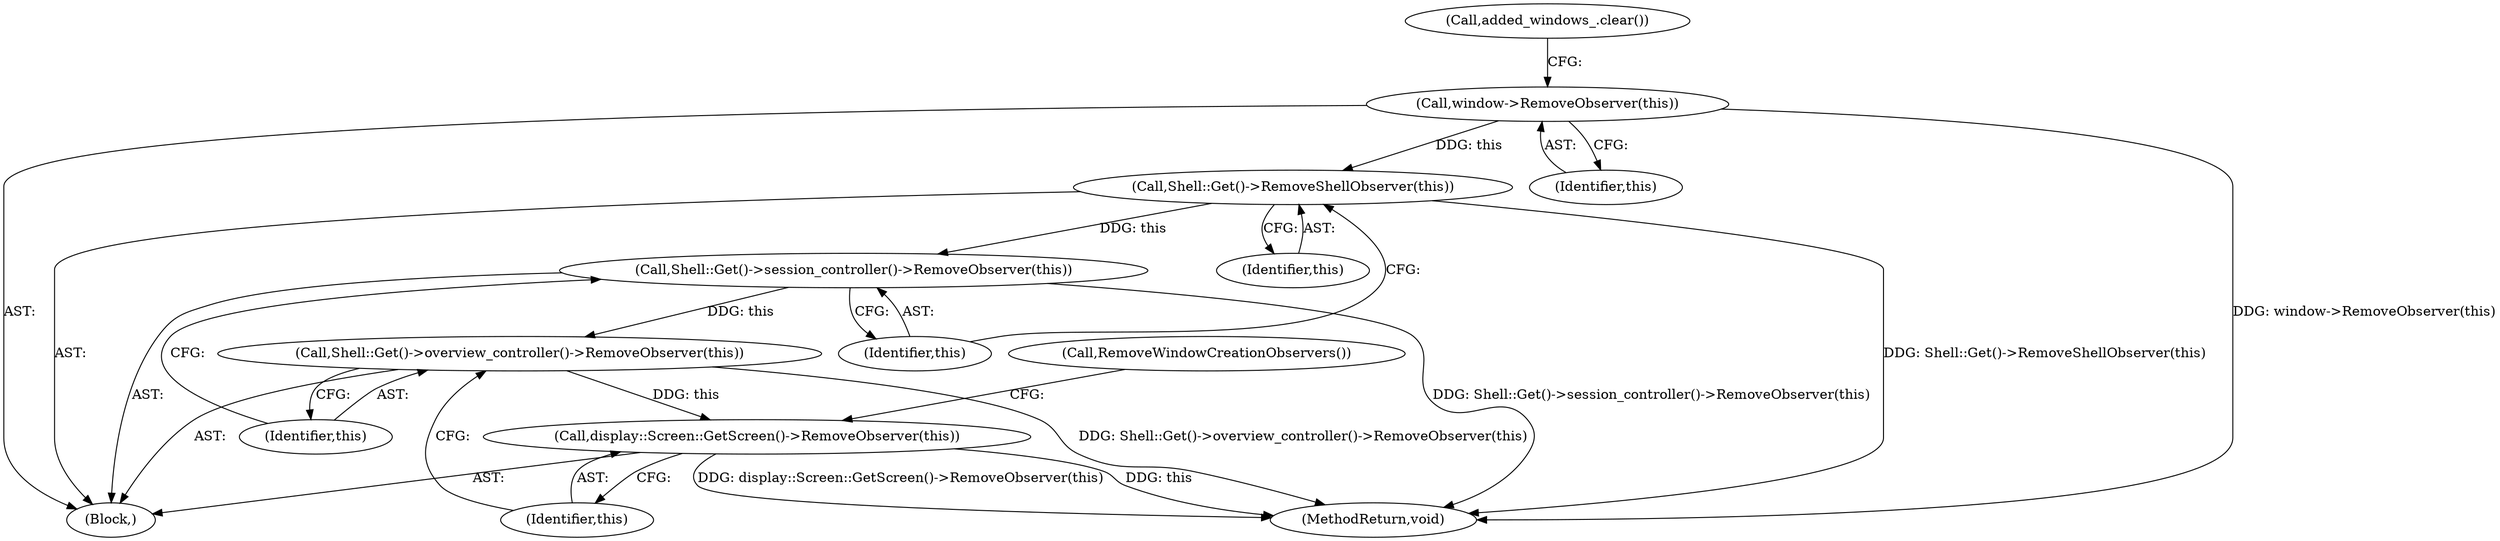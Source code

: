 digraph "0_Chrome_13e1002277287ed0090b2ca76c2d01545e677935_2@API" {
"1000129" [label="(Call,window->RemoveObserver(this))"];
"1000132" [label="(Call,Shell::Get()->RemoveShellObserver(this))"];
"1000134" [label="(Call,Shell::Get()->session_controller()->RemoveObserver(this))"];
"1000136" [label="(Call,Shell::Get()->overview_controller()->RemoveObserver(this))"];
"1000138" [label="(Call,display::Screen::GetScreen()->RemoveObserver(this))"];
"1000144" [label="(MethodReturn,void)"];
"1000131" [label="(Call,added_windows_.clear())"];
"1000130" [label="(Identifier,this)"];
"1000136" [label="(Call,Shell::Get()->overview_controller()->RemoveObserver(this))"];
"1000139" [label="(Identifier,this)"];
"1000135" [label="(Identifier,this)"];
"1000129" [label="(Call,window->RemoveObserver(this))"];
"1000134" [label="(Call,Shell::Get()->session_controller()->RemoveObserver(this))"];
"1000137" [label="(Identifier,this)"];
"1000138" [label="(Call,display::Screen::GetScreen()->RemoveObserver(this))"];
"1000140" [label="(Call,RemoveWindowCreationObservers())"];
"1000102" [label="(Block,)"];
"1000132" [label="(Call,Shell::Get()->RemoveShellObserver(this))"];
"1000133" [label="(Identifier,this)"];
"1000129" -> "1000102"  [label="AST: "];
"1000129" -> "1000130"  [label="CFG: "];
"1000130" -> "1000129"  [label="AST: "];
"1000131" -> "1000129"  [label="CFG: "];
"1000129" -> "1000144"  [label="DDG: window->RemoveObserver(this)"];
"1000129" -> "1000132"  [label="DDG: this"];
"1000132" -> "1000102"  [label="AST: "];
"1000132" -> "1000133"  [label="CFG: "];
"1000133" -> "1000132"  [label="AST: "];
"1000135" -> "1000132"  [label="CFG: "];
"1000132" -> "1000144"  [label="DDG: Shell::Get()->RemoveShellObserver(this)"];
"1000132" -> "1000134"  [label="DDG: this"];
"1000134" -> "1000102"  [label="AST: "];
"1000134" -> "1000135"  [label="CFG: "];
"1000135" -> "1000134"  [label="AST: "];
"1000137" -> "1000134"  [label="CFG: "];
"1000134" -> "1000144"  [label="DDG: Shell::Get()->session_controller()->RemoveObserver(this)"];
"1000134" -> "1000136"  [label="DDG: this"];
"1000136" -> "1000102"  [label="AST: "];
"1000136" -> "1000137"  [label="CFG: "];
"1000137" -> "1000136"  [label="AST: "];
"1000139" -> "1000136"  [label="CFG: "];
"1000136" -> "1000144"  [label="DDG: Shell::Get()->overview_controller()->RemoveObserver(this)"];
"1000136" -> "1000138"  [label="DDG: this"];
"1000138" -> "1000102"  [label="AST: "];
"1000138" -> "1000139"  [label="CFG: "];
"1000139" -> "1000138"  [label="AST: "];
"1000140" -> "1000138"  [label="CFG: "];
"1000138" -> "1000144"  [label="DDG: display::Screen::GetScreen()->RemoveObserver(this)"];
"1000138" -> "1000144"  [label="DDG: this"];
}
